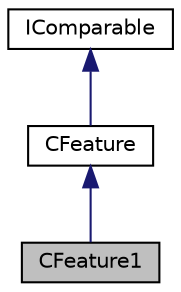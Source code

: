 digraph "CFeature1"
{
  edge [fontname="Helvetica",fontsize="10",labelfontname="Helvetica",labelfontsize="10"];
  node [fontname="Helvetica",fontsize="10",shape=record];
  Node1 [label="CFeature1",height=0.2,width=0.4,color="black", fillcolor="grey75", style="filled" fontcolor="black"];
  Node2 -> Node1 [dir="back",color="midnightblue",fontsize="10",style="solid",fontname="Helvetica"];
  Node2 [label="CFeature",height=0.2,width=0.4,color="black", fillcolor="white", style="filled",URL="$class_c_feature.html"];
  Node3 -> Node2 [dir="back",color="midnightblue",fontsize="10",style="solid",fontname="Helvetica"];
  Node3 [label="IComparable",height=0.2,width=0.4,color="black", fillcolor="white", style="filled",URL="$class_i_comparable.html"];
}

